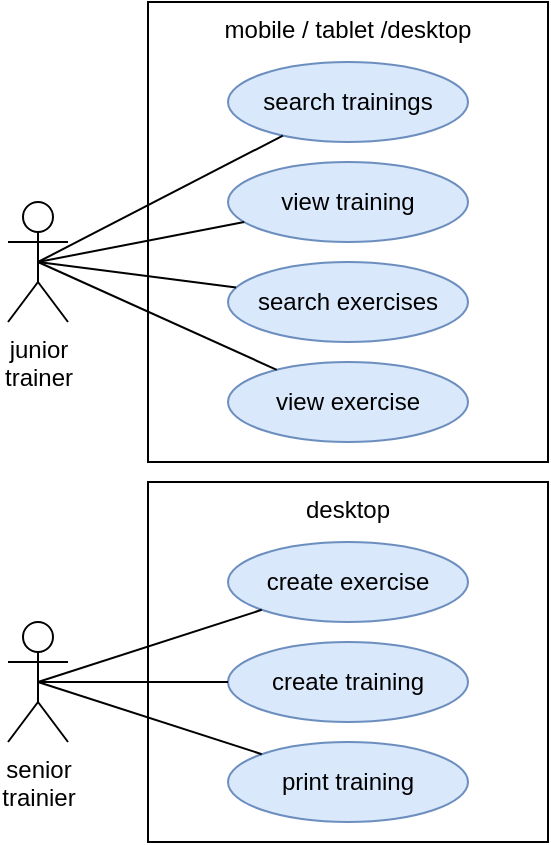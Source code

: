 <mxfile version="21.2.9" type="github">
  <diagram id="ZzVxiuII07AIgK3ABJEz" name="Seite-1">
    <mxGraphModel dx="1015" dy="863" grid="1" gridSize="10" guides="1" tooltips="1" connect="1" arrows="1" fold="1" page="1" pageScale="1" pageWidth="583" pageHeight="827" math="0" shadow="0">
      <root>
        <mxCell id="0" />
        <mxCell id="1" parent="0" />
        <mxCell id="8yKLrgHE4u2FRmZpzIXI-26" value="mobile / tablet /desktop" style="rounded=0;whiteSpace=wrap;html=1;fillColor=none;verticalAlign=top;" parent="1" vertex="1">
          <mxGeometry x="120" y="40" width="200" height="230" as="geometry" />
        </mxCell>
        <mxCell id="IG7K5a-l5Ubg2XisgtZ6-7" value="desktop" style="rounded=0;whiteSpace=wrap;html=1;fillColor=none;verticalAlign=top;" parent="1" vertex="1">
          <mxGeometry x="120" y="280" width="200" height="180" as="geometry" />
        </mxCell>
        <mxCell id="8yKLrgHE4u2FRmZpzIXI-19" value="view exercise" style="ellipse;whiteSpace=wrap;html=1;fillColor=#dae8fc;strokeColor=#6c8ebf;" parent="1" vertex="1">
          <mxGeometry x="160" y="220" width="120" height="40" as="geometry" />
        </mxCell>
        <mxCell id="8yKLrgHE4u2FRmZpzIXI-20" value="search exercises" style="ellipse;whiteSpace=wrap;html=1;fillColor=#dae8fc;strokeColor=#6c8ebf;" parent="1" vertex="1">
          <mxGeometry x="160" y="170" width="120" height="40" as="geometry" />
        </mxCell>
        <mxCell id="IG7K5a-l5Ubg2XisgtZ6-1" value="create exercise" style="ellipse;whiteSpace=wrap;html=1;fillColor=#dae8fc;strokeColor=#6c8ebf;" parent="1" vertex="1">
          <mxGeometry x="160" y="310" width="120" height="40" as="geometry" />
        </mxCell>
        <mxCell id="IG7K5a-l5Ubg2XisgtZ6-2" value="create training" style="ellipse;whiteSpace=wrap;html=1;fillColor=#dae8fc;strokeColor=#6c8ebf;" parent="1" vertex="1">
          <mxGeometry x="160" y="360" width="120" height="40" as="geometry" />
        </mxCell>
        <mxCell id="IG7K5a-l5Ubg2XisgtZ6-3" value="search trainings" style="ellipse;whiteSpace=wrap;html=1;fillColor=#dae8fc;strokeColor=#6c8ebf;" parent="1" vertex="1">
          <mxGeometry x="160" y="70" width="120" height="40" as="geometry" />
        </mxCell>
        <mxCell id="IG7K5a-l5Ubg2XisgtZ6-5" value="senior&lt;br&gt;trainier" style="shape=umlActor;verticalLabelPosition=bottom;verticalAlign=top;html=1;" parent="1" vertex="1">
          <mxGeometry x="50" y="350" width="30" height="60" as="geometry" />
        </mxCell>
        <mxCell id="IG7K5a-l5Ubg2XisgtZ6-6" value="print training" style="ellipse;whiteSpace=wrap;html=1;fillColor=#dae8fc;strokeColor=#6c8ebf;" parent="1" vertex="1">
          <mxGeometry x="160" y="410" width="120" height="40" as="geometry" />
        </mxCell>
        <mxCell id="IG7K5a-l5Ubg2XisgtZ6-12" value="" style="endArrow=none;html=1;rounded=0;exitX=0.5;exitY=0.5;exitDx=0;exitDy=0;exitPerimeter=0;" parent="1" source="8yKLrgHE4u2FRmZpzIXI-18" target="8yKLrgHE4u2FRmZpzIXI-20" edge="1">
          <mxGeometry width="50" height="50" relative="1" as="geometry">
            <mxPoint x="260" y="220" as="sourcePoint" />
            <mxPoint x="310" y="170" as="targetPoint" />
            <Array as="points" />
          </mxGeometry>
        </mxCell>
        <mxCell id="IG7K5a-l5Ubg2XisgtZ6-13" value="" style="endArrow=none;html=1;rounded=0;exitX=0.5;exitY=0.5;exitDx=0;exitDy=0;exitPerimeter=0;" parent="1" source="IG7K5a-l5Ubg2XisgtZ6-5" target="IG7K5a-l5Ubg2XisgtZ6-1" edge="1">
          <mxGeometry width="50" height="50" relative="1" as="geometry">
            <mxPoint x="90" y="190" as="sourcePoint" />
            <mxPoint x="110" y="310" as="targetPoint" />
          </mxGeometry>
        </mxCell>
        <mxCell id="IG7K5a-l5Ubg2XisgtZ6-14" value="" style="endArrow=none;html=1;rounded=0;exitX=0.5;exitY=0.5;exitDx=0;exitDy=0;exitPerimeter=0;" parent="1" source="IG7K5a-l5Ubg2XisgtZ6-5" target="IG7K5a-l5Ubg2XisgtZ6-6" edge="1">
          <mxGeometry width="50" height="50" relative="1" as="geometry">
            <mxPoint x="80" y="300" as="sourcePoint" />
            <mxPoint x="175" y="322" as="targetPoint" />
          </mxGeometry>
        </mxCell>
        <mxCell id="IG7K5a-l5Ubg2XisgtZ6-15" value="" style="endArrow=none;html=1;rounded=0;exitX=0.5;exitY=0.5;exitDx=0;exitDy=0;exitPerimeter=0;" parent="1" source="IG7K5a-l5Ubg2XisgtZ6-5" target="IG7K5a-l5Ubg2XisgtZ6-2" edge="1">
          <mxGeometry width="50" height="50" relative="1" as="geometry">
            <mxPoint x="100" y="330" as="sourcePoint" />
            <mxPoint x="180" y="380" as="targetPoint" />
          </mxGeometry>
        </mxCell>
        <mxCell id="IG7K5a-l5Ubg2XisgtZ6-16" value="" style="endArrow=none;html=1;rounded=0;exitX=0.5;exitY=0.5;exitDx=0;exitDy=0;exitPerimeter=0;" parent="1" source="8yKLrgHE4u2FRmZpzIXI-18" target="8yKLrgHE4u2FRmZpzIXI-19" edge="1">
          <mxGeometry width="50" height="50" relative="1" as="geometry">
            <mxPoint x="70" y="210" as="sourcePoint" />
            <mxPoint x="290" y="240" as="targetPoint" />
          </mxGeometry>
        </mxCell>
        <mxCell id="IG7K5a-l5Ubg2XisgtZ6-17" value="" style="endArrow=none;html=1;rounded=0;exitX=0.5;exitY=0.5;exitDx=0;exitDy=0;exitPerimeter=0;" parent="1" source="8yKLrgHE4u2FRmZpzIXI-18" target="IG7K5a-l5Ubg2XisgtZ6-3" edge="1">
          <mxGeometry width="50" height="50" relative="1" as="geometry">
            <mxPoint x="50" y="180" as="sourcePoint" />
            <mxPoint x="171" y="197" as="targetPoint" />
          </mxGeometry>
        </mxCell>
        <mxCell id="cy_90cDGH3oNu5nexi1f-1" value="view training" style="ellipse;whiteSpace=wrap;html=1;fillColor=#dae8fc;strokeColor=#6c8ebf;" parent="1" vertex="1">
          <mxGeometry x="160" y="120" width="120" height="40" as="geometry" />
        </mxCell>
        <mxCell id="cy_90cDGH3oNu5nexi1f-2" value="" style="endArrow=none;html=1;rounded=0;exitX=0.5;exitY=0.5;exitDx=0;exitDy=0;exitPerimeter=0;" parent="1" source="8yKLrgHE4u2FRmZpzIXI-18" target="cy_90cDGH3oNu5nexi1f-1" edge="1">
          <mxGeometry width="50" height="50" relative="1" as="geometry">
            <mxPoint x="70" y="190" as="sourcePoint" />
            <mxPoint x="202" y="118" as="targetPoint" />
          </mxGeometry>
        </mxCell>
        <mxCell id="8yKLrgHE4u2FRmZpzIXI-18" value="junior&lt;br&gt;trainer" style="shape=umlActor;verticalLabelPosition=bottom;verticalAlign=top;html=1;" parent="1" vertex="1">
          <mxGeometry x="50" y="140" width="30" height="60" as="geometry" />
        </mxCell>
      </root>
    </mxGraphModel>
  </diagram>
</mxfile>
